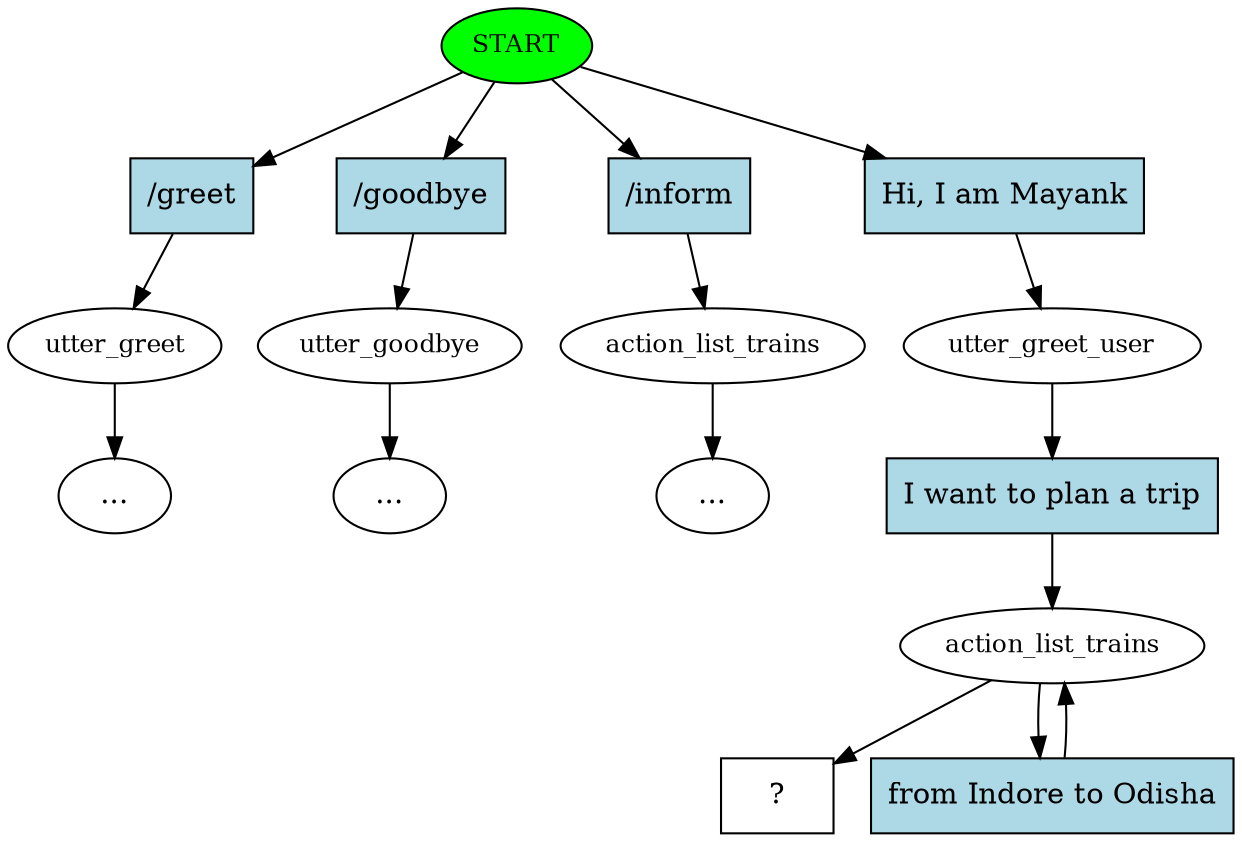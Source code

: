 digraph  {
0 [class="start active", fillcolor=green, fontsize=12, label=START, style=filled];
1 [class="", fontsize=12, label=utter_greet];
"-5" [class=ellipsis, label="..."];
4 [class="", fontsize=12, label=utter_goodbye];
"-6" [class=ellipsis, label="..."];
5 [class="", fontsize=12, label=action_list_trains];
"-7" [class=ellipsis, label="..."];
6 [class=active, fontsize=12, label=utter_greet_user];
7 [class=active, fontsize=12, label=action_list_trains];
9 [class="intent dashed active", label="  ?  ", shape=rect];
10 [class=intent, fillcolor=lightblue, label="/greet", shape=rect, style=filled];
11 [class=intent, fillcolor=lightblue, label="/goodbye", shape=rect, style=filled];
12 [class=intent, fillcolor=lightblue, label="/inform", shape=rect, style=filled];
13 [class="intent active", fillcolor=lightblue, label="Hi,\ I\ am\ Mayank", shape=rect, style=filled];
14 [class="intent active", fillcolor=lightblue, label="I\ want\ to\ plan\ a\ trip", shape=rect, style=filled];
15 [class="intent active", fillcolor=lightblue, label="from\ Indore\ to\ Odisha", shape=rect, style=filled];
0 -> 10  [class="", key=0];
0 -> 11  [class="", key=0];
0 -> 12  [class="", key=0];
0 -> 13  [class=active, key=0];
1 -> "-5"  [class="", key=NONE, label=""];
4 -> "-6"  [class="", key=NONE, label=""];
5 -> "-7"  [class="", key=NONE, label=""];
6 -> 14  [class=active, key=0];
7 -> 9  [class=active, key=NONE, label=""];
7 -> 15  [class=active, key=0];
10 -> 1  [class="", key=0];
11 -> 4  [class="", key=0];
12 -> 5  [class="", key=0];
13 -> 6  [class=active, key=0];
14 -> 7  [class=active, key=0];
15 -> 7  [class=active, key=0];
}
